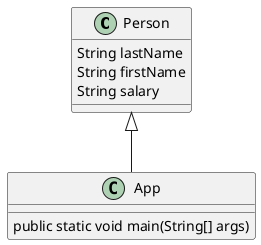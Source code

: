 @startuml

class Person
{
String lastName
String firstName
String salary
}
class App
{
    public static void main(String[] args)
}

Person <|-- App
@enduml